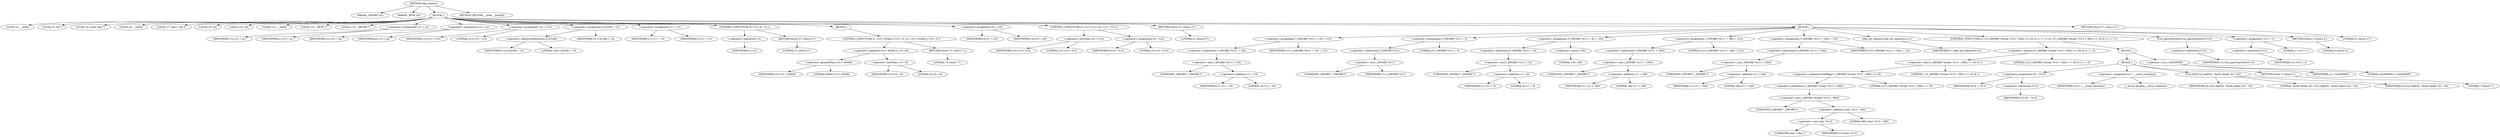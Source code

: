 digraph tftp_connect {  
"1000111" [label = "(METHOD,tftp_connect)" ]
"1000112" [label = "(PARAM,_QWORD *a1)" ]
"1000113" [label = "(PARAM,_BYTE *a2)" ]
"1000114" [label = "(BLOCK,,)" ]
"1000115" [label = "(LOCAL,v2: __int64)" ]
"1000116" [label = "(LOCAL,v3: int *)" ]
"1000117" [label = "(LOCAL,v4: const char *)" ]
"1000118" [label = "(LOCAL,v6: __int64)" ]
"1000119" [label = "(LOCAL,v7: char [ 128 ])" ]
"1000120" [label = "(LOCAL,v9: int)" ]
"1000121" [label = "(LOCAL,v10: int)" ]
"1000122" [label = "(LOCAL,v11: __int64)" ]
"1000123" [label = "(LOCAL,v12: _BYTE *)" ]
"1000124" [label = "(LOCAL,v13: _QWORD *)" ]
"1000125" [label = "(<operator>.assignment,v13 = a1)" ]
"1000126" [label = "(IDENTIFIER,v13,v13 = a1)" ]
"1000127" [label = "(IDENTIFIER,a1,v13 = a1)" ]
"1000128" [label = "(<operator>.assignment,v12 = a2)" ]
"1000129" [label = "(IDENTIFIER,v12,v12 = a2)" ]
"1000130" [label = "(IDENTIFIER,a2,v12 = a2)" ]
"1000131" [label = "(<operator>.assignment,v10 = 512)" ]
"1000132" [label = "(IDENTIFIER,v10,v10 = 512)" ]
"1000133" [label = "(LITERAL,512,v10 = 512)" ]
"1000134" [label = "(<operator>.assignment,v13[148] = v2)" ]
"1000135" [label = "(<operator>.indirectIndexAccess,v13[148])" ]
"1000136" [label = "(IDENTIFIER,v13,v13[148] = v2)" ]
"1000137" [label = "(LITERAL,148,v13[148] = v2)" ]
"1000138" [label = "(IDENTIFIER,v2,v13[148] = v2)" ]
"1000139" [label = "(<operator>.assignment,v11 = v2)" ]
"1000140" [label = "(IDENTIFIER,v11,v11 = v2)" ]
"1000141" [label = "(IDENTIFIER,v2,v11 = v2)" ]
"1000142" [label = "(CONTROL_STRUCTURE,if ( !v2 ),if ( !v2 ))" ]
"1000143" [label = "(<operator>.logicalNot,!v2)" ]
"1000144" [label = "(IDENTIFIER,v2,!v2)" ]
"1000145" [label = "(RETURN,return 27;,return 27;)" ]
"1000146" [label = "(LITERAL,27,return 27;)" ]
"1000147" [label = "(BLOCK,,)" ]
"1000148" [label = "(CONTROL_STRUCTURE,if ( v10 > 65464 || v10 < 8 ),if ( v10 > 65464 || v10 < 8 ))" ]
"1000149" [label = "(<operator>.logicalOr,v10 > 65464 || v10 < 8)" ]
"1000150" [label = "(<operator>.greaterThan,v10 > 65464)" ]
"1000151" [label = "(IDENTIFIER,v10,v10 > 65464)" ]
"1000152" [label = "(LITERAL,65464,v10 > 65464)" ]
"1000153" [label = "(<operator>.lessThan,v10 < 8)" ]
"1000154" [label = "(IDENTIFIER,v10,v10 < 8)" ]
"1000155" [label = "(LITERAL,8,v10 < 8)" ]
"1000156" [label = "(RETURN,return 71;,return 71;)" ]
"1000157" [label = "(LITERAL,71,return 71;)" ]
"1000158" [label = "(<operator>.assignment,v9 = v10)" ]
"1000159" [label = "(IDENTIFIER,v9,v9 = v10)" ]
"1000160" [label = "(IDENTIFIER,v10,v9 = v10)" ]
"1000161" [label = "(CONTROL_STRUCTURE,if ( v10 < 512 ),if ( v10 < 512 ))" ]
"1000162" [label = "(<operator>.lessThan,v10 < 512)" ]
"1000163" [label = "(IDENTIFIER,v10,v10 < 512)" ]
"1000164" [label = "(LITERAL,512,v10 < 512)" ]
"1000165" [label = "(<operator>.assignment,v9 = 512)" ]
"1000166" [label = "(IDENTIFIER,v9,v9 = 512)" ]
"1000167" [label = "(LITERAL,512,v9 = 512)" ]
"1000168" [label = "(RETURN,return 27;,return 27;)" ]
"1000169" [label = "(LITERAL,27,return 27;)" ]
"1000170" [label = "(BLOCK,,)" ]
"1000171" [label = "(<operator>.assignment,*(_QWORD *)(v11 + 16) = v13)" ]
"1000172" [label = "(<operator>.indirection,*(_QWORD *)(v11 + 16))" ]
"1000173" [label = "(<operator>.cast,(_QWORD *)(v11 + 16))" ]
"1000174" [label = "(UNKNOWN,_QWORD *,_QWORD *)" ]
"1000175" [label = "(<operator>.addition,v11 + 16)" ]
"1000176" [label = "(IDENTIFIER,v11,v11 + 16)" ]
"1000177" [label = "(LITERAL,16,v11 + 16)" ]
"1000178" [label = "(IDENTIFIER,v13,*(_QWORD *)(v11 + 16) = v13)" ]
"1000179" [label = "(<operator>.assignment,*(_DWORD *)v11 = 0)" ]
"1000180" [label = "(<operator>.indirection,*(_DWORD *)v11)" ]
"1000181" [label = "(<operator>.cast,(_DWORD *)v11)" ]
"1000182" [label = "(UNKNOWN,_DWORD *,_DWORD *)" ]
"1000183" [label = "(IDENTIFIER,v11,(_DWORD *)v11)" ]
"1000184" [label = "(LITERAL,0,*(_DWORD *)v11 = 0)" ]
"1000185" [label = "(<operator>.assignment,*(_DWORD *)(v11 + 8) = -100)" ]
"1000186" [label = "(<operator>.indirection,*(_DWORD *)(v11 + 8))" ]
"1000187" [label = "(<operator>.cast,(_DWORD *)(v11 + 8))" ]
"1000188" [label = "(UNKNOWN,_DWORD *,_DWORD *)" ]
"1000189" [label = "(<operator>.addition,v11 + 8)" ]
"1000190" [label = "(IDENTIFIER,v11,v11 + 8)" ]
"1000191" [label = "(LITERAL,8,v11 + 8)" ]
"1000192" [label = "(<operator>.minus,-100)" ]
"1000193" [label = "(LITERAL,100,-100)" ]
"1000194" [label = "(<operator>.assignment,*(_DWORD *)(v11 + 340) = 512)" ]
"1000195" [label = "(<operator>.indirection,*(_DWORD *)(v11 + 340))" ]
"1000196" [label = "(<operator>.cast,(_DWORD *)(v11 + 340))" ]
"1000197" [label = "(UNKNOWN,_DWORD *,_DWORD *)" ]
"1000198" [label = "(<operator>.addition,v11 + 340)" ]
"1000199" [label = "(IDENTIFIER,v11,v11 + 340)" ]
"1000200" [label = "(LITERAL,340,v11 + 340)" ]
"1000201" [label = "(LITERAL,512,*(_DWORD *)(v11 + 340) = 512)" ]
"1000202" [label = "(<operator>.assignment,*(_DWORD *)(v11 + 344) = v10)" ]
"1000203" [label = "(<operator>.indirection,*(_DWORD *)(v11 + 344))" ]
"1000204" [label = "(<operator>.cast,(_DWORD *)(v11 + 344))" ]
"1000205" [label = "(UNKNOWN,_DWORD *,_DWORD *)" ]
"1000206" [label = "(<operator>.addition,v11 + 344)" ]
"1000207" [label = "(IDENTIFIER,v11,v11 + 344)" ]
"1000208" [label = "(LITERAL,344,v11 + 344)" ]
"1000209" [label = "(IDENTIFIER,v10,*(_DWORD *)(v11 + 344) = v10)" ]
"1000210" [label = "(tftp_set_timeouts,tftp_set_timeouts(v11))" ]
"1000211" [label = "(IDENTIFIER,v11,tftp_set_timeouts(v11))" ]
"1000212" [label = "(CONTROL_STRUCTURE,if ( ((*(_QWORD *)((char *)v13 + 892) >> 25) & 1) == 0 ),if ( ((*(_QWORD *)((char *)v13 + 892) >> 25) & 1) == 0 ))" ]
"1000213" [label = "(<operator>.equals,((*(_QWORD *)((char *)v13 + 892) >> 25) & 1) == 0)" ]
"1000214" [label = "(<operator>.and,(*(_QWORD *)((char *)v13 + 892) >> 25) & 1)" ]
"1000215" [label = "(<operator>.arithmeticShiftRight,*(_QWORD *)((char *)v13 + 892) >> 25)" ]
"1000216" [label = "(<operator>.indirection,*(_QWORD *)((char *)v13 + 892))" ]
"1000217" [label = "(<operator>.cast,(_QWORD *)((char *)v13 + 892))" ]
"1000218" [label = "(UNKNOWN,_QWORD *,_QWORD *)" ]
"1000219" [label = "(<operator>.addition,(char *)v13 + 892)" ]
"1000220" [label = "(<operator>.cast,(char *)v13)" ]
"1000221" [label = "(UNKNOWN,char *,char *)" ]
"1000222" [label = "(IDENTIFIER,v13,(char *)v13)" ]
"1000223" [label = "(LITERAL,892,(char *)v13 + 892)" ]
"1000224" [label = "(LITERAL,25,*(_QWORD *)((char *)v13 + 892) >> 25)" ]
"1000225" [label = "(LITERAL,1,(*(_QWORD *)((char *)v13 + 892) >> 25) & 1)" ]
"1000226" [label = "(LITERAL,0,((*(_QWORD *)((char *)v13 + 892) >> 25) & 1) == 0)" ]
"1000227" [label = "(BLOCK,,)" ]
"1000228" [label = "(BLOCK,,)" ]
"1000229" [label = "(<operator>.assignment,v6 = *v13)" ]
"1000230" [label = "(IDENTIFIER,v6,v6 = *v13)" ]
"1000231" [label = "(<operator>.indirection,*v13)" ]
"1000232" [label = "(IDENTIFIER,v13,v6 = *v13)" ]
"1000233" [label = "(<operator>.assignment,v3 = __errno_location())" ]
"1000234" [label = "(IDENTIFIER,v3,v3 = __errno_location())" ]
"1000235" [label = "(__errno_location,__errno_location())" ]
"1000236" [label = "(Curl_failf,Curl_failf(v6, \"bind() failed; %s\", v4))" ]
"1000237" [label = "(IDENTIFIER,v6,Curl_failf(v6, \"bind() failed; %s\", v4))" ]
"1000238" [label = "(LITERAL,\"bind() failed; %s\",Curl_failf(v6, \"bind() failed; %s\", v4))" ]
"1000239" [label = "(IDENTIFIER,v4,Curl_failf(v6, \"bind() failed; %s\", v4))" ]
"1000240" [label = "(RETURN,return 7;,return 7;)" ]
"1000241" [label = "(LITERAL,7,return 7;)" ]
"1000242" [label = "(<operator>.or,L | 0x2000000)" ]
"1000243" [label = "(IDENTIFIER,L,L | 0x2000000)" ]
"1000244" [label = "(LITERAL,0x2000000,L | 0x2000000)" ]
"1000245" [label = "(Curl_pgrsStartNow,Curl_pgrsStartNow(*v13))" ]
"1000246" [label = "(<operator>.indirection,*v13)" ]
"1000247" [label = "(IDENTIFIER,v13,Curl_pgrsStartNow(*v13))" ]
"1000248" [label = "(<operator>.assignment,*v12 = 1)" ]
"1000249" [label = "(<operator>.indirection,*v12)" ]
"1000250" [label = "(IDENTIFIER,v12,*v12 = 1)" ]
"1000251" [label = "(LITERAL,1,*v12 = 1)" ]
"1000252" [label = "(RETURN,return 0;,return 0;)" ]
"1000253" [label = "(LITERAL,0,return 0;)" ]
"1000254" [label = "(RETURN,return 27;,return 27;)" ]
"1000255" [label = "(LITERAL,27,return 27;)" ]
"1000256" [label = "(METHOD_RETURN,__int64 __fastcall)" ]
  "1000111" -> "1000112" 
  "1000111" -> "1000113" 
  "1000111" -> "1000114" 
  "1000111" -> "1000256" 
  "1000114" -> "1000115" 
  "1000114" -> "1000116" 
  "1000114" -> "1000117" 
  "1000114" -> "1000118" 
  "1000114" -> "1000119" 
  "1000114" -> "1000120" 
  "1000114" -> "1000121" 
  "1000114" -> "1000122" 
  "1000114" -> "1000123" 
  "1000114" -> "1000124" 
  "1000114" -> "1000125" 
  "1000114" -> "1000128" 
  "1000114" -> "1000131" 
  "1000114" -> "1000134" 
  "1000114" -> "1000139" 
  "1000114" -> "1000142" 
  "1000114" -> "1000147" 
  "1000114" -> "1000158" 
  "1000114" -> "1000161" 
  "1000114" -> "1000168" 
  "1000114" -> "1000170" 
  "1000114" -> "1000254" 
  "1000125" -> "1000126" 
  "1000125" -> "1000127" 
  "1000128" -> "1000129" 
  "1000128" -> "1000130" 
  "1000131" -> "1000132" 
  "1000131" -> "1000133" 
  "1000134" -> "1000135" 
  "1000134" -> "1000138" 
  "1000135" -> "1000136" 
  "1000135" -> "1000137" 
  "1000139" -> "1000140" 
  "1000139" -> "1000141" 
  "1000142" -> "1000143" 
  "1000142" -> "1000145" 
  "1000143" -> "1000144" 
  "1000145" -> "1000146" 
  "1000147" -> "1000148" 
  "1000148" -> "1000149" 
  "1000148" -> "1000156" 
  "1000149" -> "1000150" 
  "1000149" -> "1000153" 
  "1000150" -> "1000151" 
  "1000150" -> "1000152" 
  "1000153" -> "1000154" 
  "1000153" -> "1000155" 
  "1000156" -> "1000157" 
  "1000158" -> "1000159" 
  "1000158" -> "1000160" 
  "1000161" -> "1000162" 
  "1000161" -> "1000165" 
  "1000162" -> "1000163" 
  "1000162" -> "1000164" 
  "1000165" -> "1000166" 
  "1000165" -> "1000167" 
  "1000168" -> "1000169" 
  "1000170" -> "1000171" 
  "1000170" -> "1000179" 
  "1000170" -> "1000185" 
  "1000170" -> "1000194" 
  "1000170" -> "1000202" 
  "1000170" -> "1000210" 
  "1000170" -> "1000212" 
  "1000170" -> "1000245" 
  "1000170" -> "1000248" 
  "1000170" -> "1000252" 
  "1000171" -> "1000172" 
  "1000171" -> "1000178" 
  "1000172" -> "1000173" 
  "1000173" -> "1000174" 
  "1000173" -> "1000175" 
  "1000175" -> "1000176" 
  "1000175" -> "1000177" 
  "1000179" -> "1000180" 
  "1000179" -> "1000184" 
  "1000180" -> "1000181" 
  "1000181" -> "1000182" 
  "1000181" -> "1000183" 
  "1000185" -> "1000186" 
  "1000185" -> "1000192" 
  "1000186" -> "1000187" 
  "1000187" -> "1000188" 
  "1000187" -> "1000189" 
  "1000189" -> "1000190" 
  "1000189" -> "1000191" 
  "1000192" -> "1000193" 
  "1000194" -> "1000195" 
  "1000194" -> "1000201" 
  "1000195" -> "1000196" 
  "1000196" -> "1000197" 
  "1000196" -> "1000198" 
  "1000198" -> "1000199" 
  "1000198" -> "1000200" 
  "1000202" -> "1000203" 
  "1000202" -> "1000209" 
  "1000203" -> "1000204" 
  "1000204" -> "1000205" 
  "1000204" -> "1000206" 
  "1000206" -> "1000207" 
  "1000206" -> "1000208" 
  "1000210" -> "1000211" 
  "1000212" -> "1000213" 
  "1000212" -> "1000227" 
  "1000213" -> "1000214" 
  "1000213" -> "1000226" 
  "1000214" -> "1000215" 
  "1000214" -> "1000225" 
  "1000215" -> "1000216" 
  "1000215" -> "1000224" 
  "1000216" -> "1000217" 
  "1000217" -> "1000218" 
  "1000217" -> "1000219" 
  "1000219" -> "1000220" 
  "1000219" -> "1000223" 
  "1000220" -> "1000221" 
  "1000220" -> "1000222" 
  "1000227" -> "1000228" 
  "1000227" -> "1000242" 
  "1000228" -> "1000229" 
  "1000228" -> "1000233" 
  "1000228" -> "1000236" 
  "1000228" -> "1000240" 
  "1000229" -> "1000230" 
  "1000229" -> "1000231" 
  "1000231" -> "1000232" 
  "1000233" -> "1000234" 
  "1000233" -> "1000235" 
  "1000236" -> "1000237" 
  "1000236" -> "1000238" 
  "1000236" -> "1000239" 
  "1000240" -> "1000241" 
  "1000242" -> "1000243" 
  "1000242" -> "1000244" 
  "1000245" -> "1000246" 
  "1000246" -> "1000247" 
  "1000248" -> "1000249" 
  "1000248" -> "1000251" 
  "1000249" -> "1000250" 
  "1000252" -> "1000253" 
  "1000254" -> "1000255" 
}
